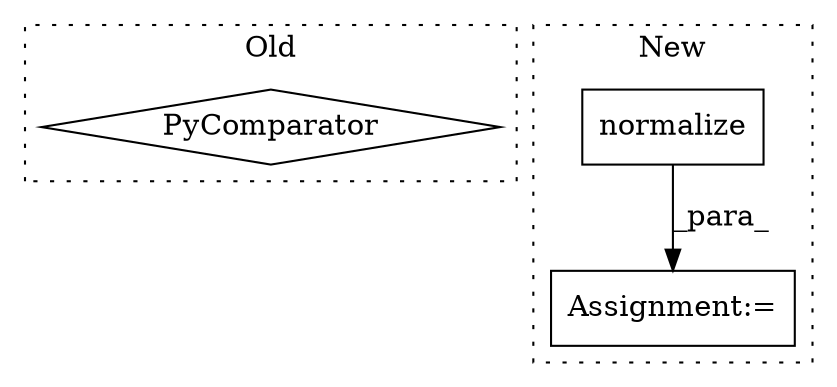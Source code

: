 digraph G {
subgraph cluster0 {
1 [label="PyComparator" a="113" s="2977" l="35" shape="diamond"];
label = "Old";
style="dotted";
}
subgraph cluster1 {
2 [label="normalize" a="32" s="1467" l="11" shape="box"];
3 [label="Assignment:=" a="7" s="1376" l="1" shape="box"];
label = "New";
style="dotted";
}
2 -> 3 [label="_para_"];
}
